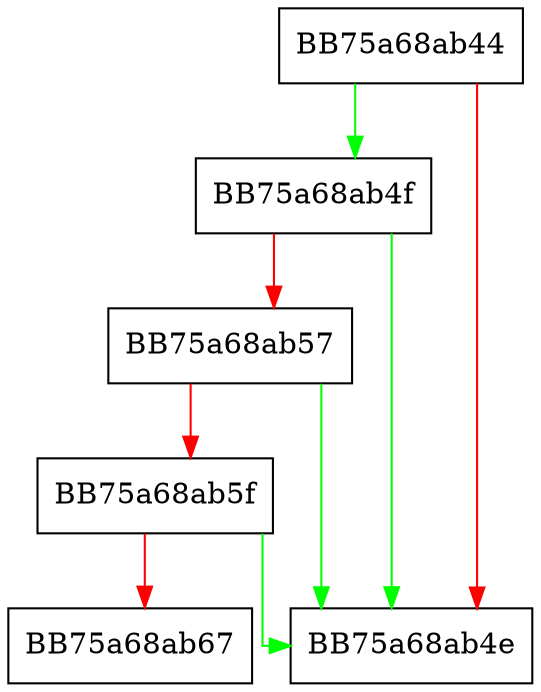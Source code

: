 digraph HasPEKCRCHashes {
  node [shape="box"];
  graph [splines=ortho];
  BB75a68ab44 -> BB75a68ab4f [color="green"];
  BB75a68ab44 -> BB75a68ab4e [color="red"];
  BB75a68ab4f -> BB75a68ab4e [color="green"];
  BB75a68ab4f -> BB75a68ab57 [color="red"];
  BB75a68ab57 -> BB75a68ab4e [color="green"];
  BB75a68ab57 -> BB75a68ab5f [color="red"];
  BB75a68ab5f -> BB75a68ab4e [color="green"];
  BB75a68ab5f -> BB75a68ab67 [color="red"];
}